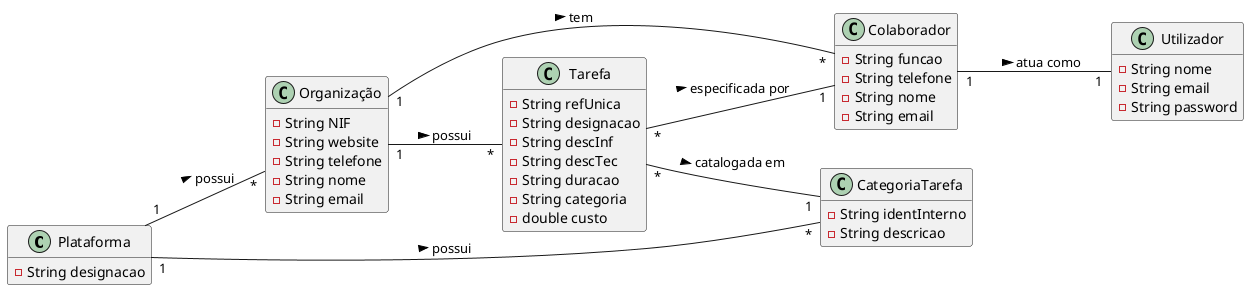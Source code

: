 @startuml
hide methods
left to right direction

class Plataforma {
  -String designacao
}
class Organização {
  -String NIF
  -String website
  -String telefone
  -String nome
  -String email
}
class Colaborador {
  -String funcao
  -String telefone
  -String nome
  -String email
}

class Utilizador {
  -String nome
  -String email
  -String password
}
class Tarefa {
  -String refUnica
  -String designacao
  -String descInf
  -String descTec
  -String duracao
  -String categoria
  -double custo
}
class CategoriaTarefa {
  -String identInterno
  -String descricao
}

Plataforma "1" -- "*" Organização: possui >
Plataforma "1" -- "*" CategoriaTarefa: possui >
Organização "1" -- "*" Colaborador: tem >
Colaborador "1" --"1" Utilizador: atua como >
Tarefa "*" -- "1" Colaborador: especificada por >
Tarefa "*" -- "1" CategoriaTarefa: catalogada em >
Organização "1" -- "*" Tarefa: possui >
@enduml